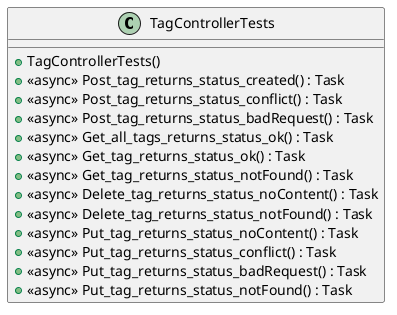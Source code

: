 @startuml
class TagControllerTests {
    + TagControllerTests()
    + <<async>> Post_tag_returns_status_created() : Task
    + <<async>> Post_tag_returns_status_conflict() : Task
    + <<async>> Post_tag_returns_status_badRequest() : Task
    + <<async>> Get_all_tags_returns_status_ok() : Task
    + <<async>> Get_tag_returns_status_ok() : Task
    + <<async>> Get_tag_returns_status_notFound() : Task
    + <<async>> Delete_tag_returns_status_noContent() : Task
    + <<async>> Delete_tag_returns_status_notFound() : Task
    + <<async>> Put_tag_returns_status_noContent() : Task
    + <<async>> Put_tag_returns_status_conflict() : Task
    + <<async>> Put_tag_returns_status_badRequest() : Task
    + <<async>> Put_tag_returns_status_notFound() : Task
}
@enduml
